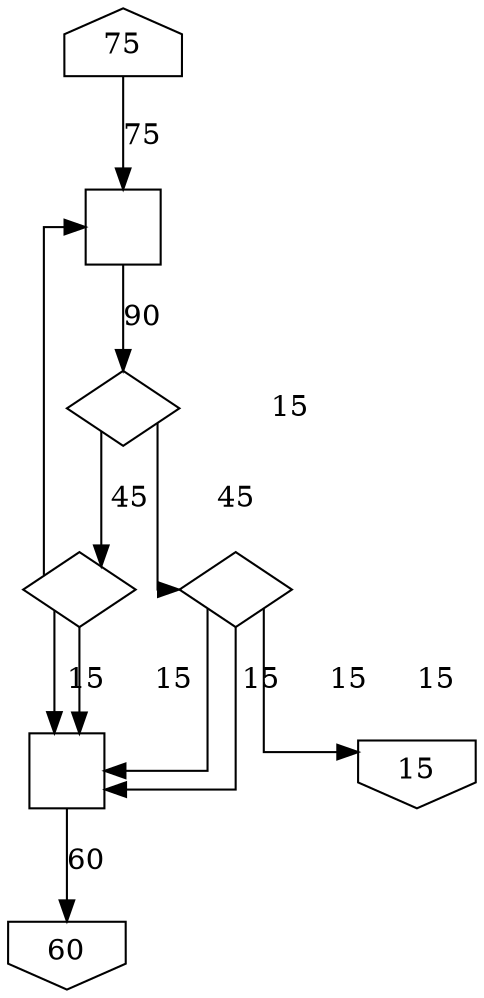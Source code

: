 digraph "60to15" {
	graph [splines=ortho]
	140671993286512 [label=75 shape=house]
	140671993286464 [label="" shape=square]
	140671993286080 [label="" shape=diamond]
	140671993286320 [label="" shape=diamond]
	140671993286512 -> 140671993286464 [label=75 constraint=True]
	140671993286320 -> 140671993286464 [label=15 constraint=False]
	140671993286368 [label="" shape=square]
	140671993283632 [label=60 shape=invhouse]
	140671993286368 -> 140671993283632 [label=60 constraint=True]
	140671993286320 -> 140671993286368 [label=15 constraint=True]
	140671993286320 -> 140671993286368 [label=15 constraint=False]
	140671993286080 -> 140671993286320 [label=45 constraint=True]
	140671993284736 [label="" shape=diamond]
	140671993284736 -> 140671993286368 [label=15 constraint=False]
	140671993284736 -> 140671993286368 [label=15 constraint=False]
	140671993284112 [label=15 shape=invhouse]
	140671993284736 -> 140671993284112 [label=15 constraint=True]
	140671993286080 -> 140671993284736 [label=45 constraint=True]
	140671993286464 -> 140671993286080 [label=90 constraint=True]
}
